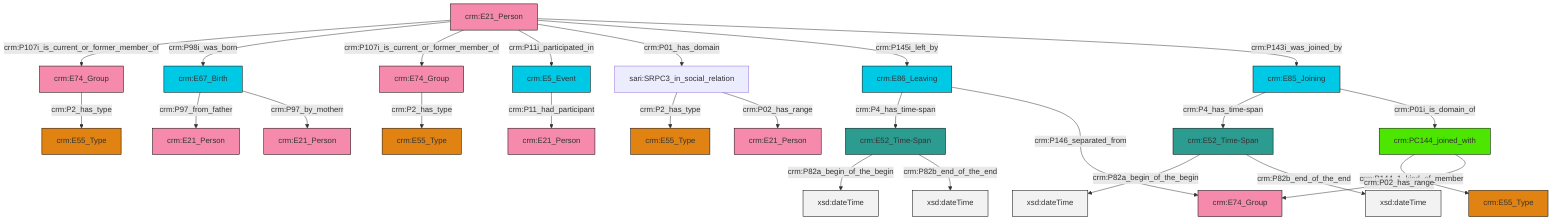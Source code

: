 graph TD
classDef Literal fill:#f2f2f2,stroke:#000000;
classDef CRM_Entity fill:#FFFFFF,stroke:#000000;
classDef Temporal_Entity fill:#00C9E6, stroke:#000000;
classDef Type fill:#E18312, stroke:#000000;
classDef Time-Span fill:#2C9C91, stroke:#000000;
classDef Appellation fill:#FFEB7F, stroke:#000000;
classDef Place fill:#008836, stroke:#000000;
classDef Persistent_Item fill:#B266B2, stroke:#000000;
classDef Conceptual_Object fill:#FFD700, stroke:#000000;
classDef Physical_Thing fill:#D2B48C, stroke:#000000;
classDef Actor fill:#f58aad, stroke:#000000;
classDef PC_Classes fill:#4ce600, stroke:#000000;
classDef Multi fill:#cccccc,stroke:#000000;

0["crm:E21_Person"]:::Actor -->|crm:P107i_is_current_or_former_member_of| 1["crm:E74_Group"]:::Actor
0["crm:E21_Person"]:::Actor -->|crm:P98i_was_born| 2["crm:E67_Birth"]:::Temporal_Entity
3["crm:PC144_joined_with"]:::PC_Classes -->|crm:P144_1_kind_of_member| 4["crm:E55_Type"]:::Type
0["crm:E21_Person"]:::Actor -->|crm:P107i_is_current_or_former_member_of| 5["crm:E74_Group"]:::Actor
0["crm:E21_Person"]:::Actor -->|crm:P11i_participated_in| 6["crm:E5_Event"]:::Temporal_Entity
2["crm:E67_Birth"]:::Temporal_Entity -->|crm:P97_from_father| 9["crm:E21_Person"]:::Actor
12["crm:E52_Time-Span"]:::Time-Span -->|crm:P82a_begin_of_the_begin| 13[xsd:dateTime]:::Literal
10["crm:E52_Time-Span"]:::Time-Span -->|crm:P82a_begin_of_the_begin| 14[xsd:dateTime]:::Literal
0["crm:E21_Person"]:::Actor -->|crm:P01_has_domain| 16["sari:SRPC3_in_social_relation"]:::Default
0["crm:E21_Person"]:::Actor -->|crm:P145i_left_by| 19["crm:E86_Leaving"]:::Temporal_Entity
6["crm:E5_Event"]:::Temporal_Entity -->|crm:P11_had_participant| 20["crm:E21_Person"]:::Actor
16["sari:SRPC3_in_social_relation"]:::Default -->|crm:P2_has_type| 21["crm:E55_Type"]:::Type
16["sari:SRPC3_in_social_relation"]:::Default -->|crm:P02_has_range| 17["crm:E21_Person"]:::Actor
12["crm:E52_Time-Span"]:::Time-Span -->|crm:P82b_end_of_the_end| 27[xsd:dateTime]:::Literal
10["crm:E52_Time-Span"]:::Time-Span -->|crm:P82b_end_of_the_end| 29[xsd:dateTime]:::Literal
30["crm:E85_Joining"]:::Temporal_Entity -->|crm:P4_has_time-span| 10["crm:E52_Time-Span"]:::Time-Span
30["crm:E85_Joining"]:::Temporal_Entity -->|crm:P01i_is_domain_of| 3["crm:PC144_joined_with"]:::PC_Classes
5["crm:E74_Group"]:::Actor -->|crm:P2_has_type| 7["crm:E55_Type"]:::Type
19["crm:E86_Leaving"]:::Temporal_Entity -->|crm:P4_has_time-span| 12["crm:E52_Time-Span"]:::Time-Span
1["crm:E74_Group"]:::Actor -->|crm:P2_has_type| 31["crm:E55_Type"]:::Type
19["crm:E86_Leaving"]:::Temporal_Entity -->|crm:P146_separated_from| 22["crm:E74_Group"]:::Actor
2["crm:E67_Birth"]:::Temporal_Entity -->|crm:P97_by_motherr| 36["crm:E21_Person"]:::Actor
0["crm:E21_Person"]:::Actor -->|crm:P143i_was_joined_by| 30["crm:E85_Joining"]:::Temporal_Entity
3["crm:PC144_joined_with"]:::PC_Classes -->|crm:P02_has_range| 22["crm:E74_Group"]:::Actor